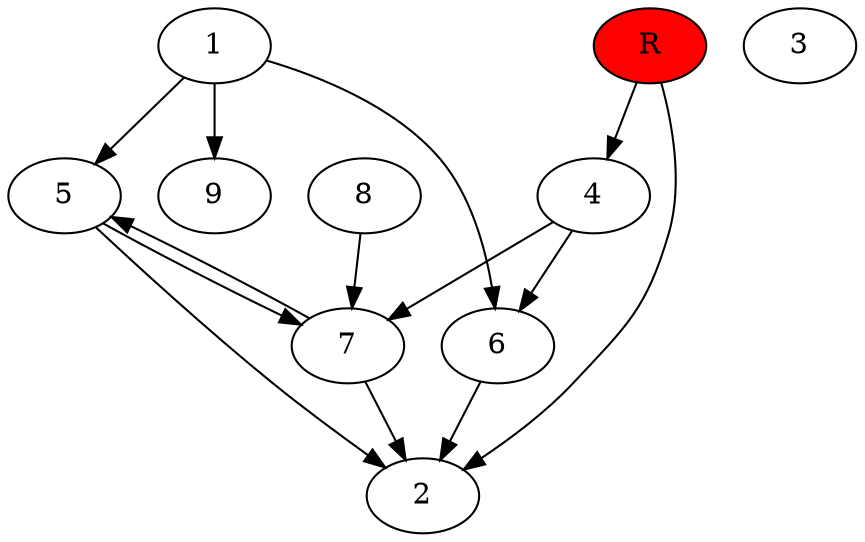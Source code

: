 digraph prb811 {
	1
	2
	3
	4
	5
	6
	7
	8
	R [fillcolor="#ff0000" style=filled]
	1 -> 5
	1 -> 6
	1 -> 9
	4 -> 6
	4 -> 7
	5 -> 2
	5 -> 7
	6 -> 2
	7 -> 2
	7 -> 5
	8 -> 7
	R -> 2
	R -> 4
}
